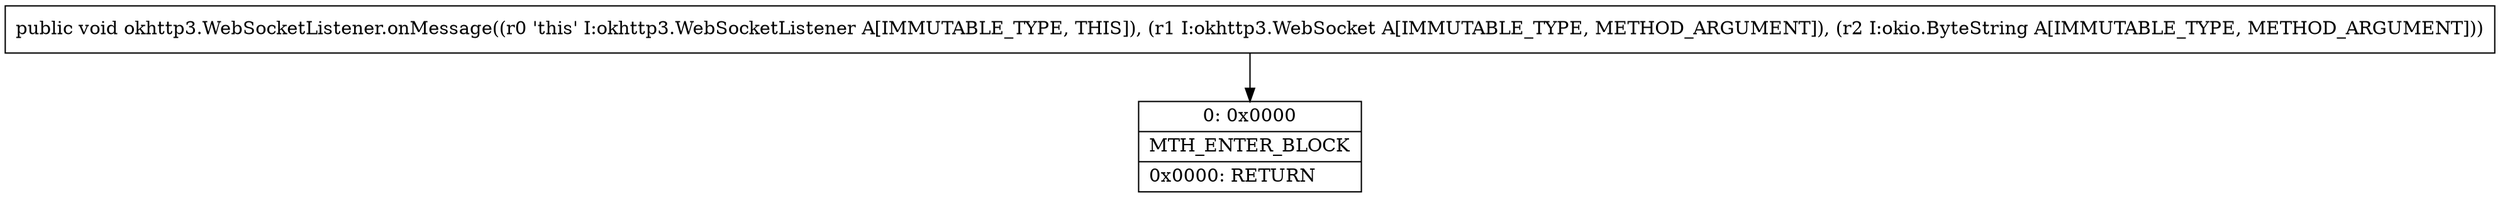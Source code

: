 digraph "CFG forokhttp3.WebSocketListener.onMessage(Lokhttp3\/WebSocket;Lokio\/ByteString;)V" {
Node_0 [shape=record,label="{0\:\ 0x0000|MTH_ENTER_BLOCK\l|0x0000: RETURN   \l}"];
MethodNode[shape=record,label="{public void okhttp3.WebSocketListener.onMessage((r0 'this' I:okhttp3.WebSocketListener A[IMMUTABLE_TYPE, THIS]), (r1 I:okhttp3.WebSocket A[IMMUTABLE_TYPE, METHOD_ARGUMENT]), (r2 I:okio.ByteString A[IMMUTABLE_TYPE, METHOD_ARGUMENT])) }"];
MethodNode -> Node_0;
}

